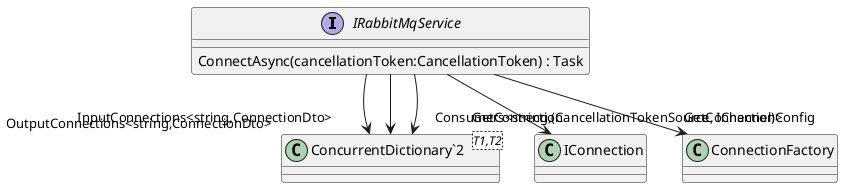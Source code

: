@startuml
interface IRabbitMqService {
    ConnectAsync(cancellationToken:CancellationToken) : Task
}
class "ConcurrentDictionary`2"<T1,T2> {
}
IRabbitMqService --> "GetConnection" IConnection
IRabbitMqService --> "GetConnectionConfig" ConnectionFactory
IRabbitMqService --> "InputConnections<string,ConnectionDto>" "ConcurrentDictionary`2"
IRabbitMqService --> "Consumers<string,(CancellationTokenSource, IChannel)>" "ConcurrentDictionary`2"
IRabbitMqService --> "OutputConnections<string,ConnectionDto>" "ConcurrentDictionary`2"
@enduml
